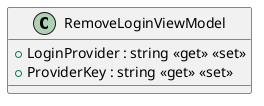 @startuml
class RemoveLoginViewModel {
    + LoginProvider : string <<get>> <<set>>
    + ProviderKey : string <<get>> <<set>>
}
@enduml
